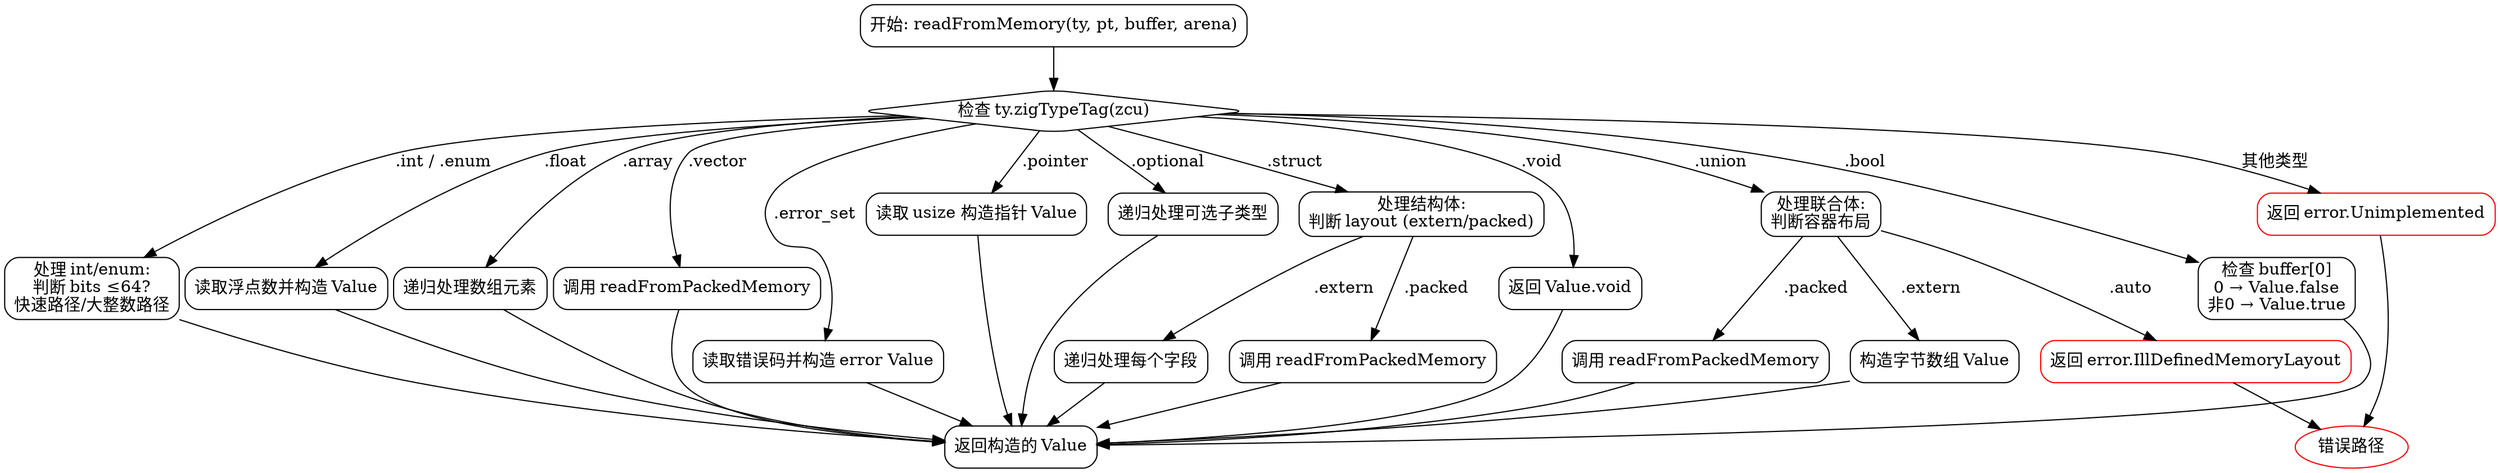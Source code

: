 
digraph readFromMemory_flowchart {
    graph [rankdir=TB];
    node [shape=rectangle, style=rounded];

    start [label="开始: readFromMemory(ty, pt, buffer, arena)"];
    check_ty [label="检查 ty.zigTypeTag(zcu)", shape=diamond];
    
    // 基本类型分支
    void_case [label="返回 Value.void"];
    bool_case [label="检查 buffer[0]\n0 → Value.false\n非0 → Value.true"];
    int_enum_case [label="处理 int/enum:\n判断 bits ≤64?\n快速路径/大整数路径"];
    float_case [label="读取浮点数并构造 Value"];
    array_case [label="递归处理数组元素"];
    vector_case [label="调用 readFromPackedMemory"];
    struct_case [label="处理结构体:\n判断 layout (extern/packed)"];
    error_set_case [label="读取错误码并构造 error Value"];
    union_case [label="处理联合体:\n判断容器布局"];
    pointer_case [label="读取 usize 构造指针 Value"];
    optional_case [label="递归处理可选子类型"];
    unimplemented [label="返回 error.Unimplemented", color=red];
    ill_defined [label="返回 error.IllDefinedMemoryLayout", color=red];
    
    // 连接节点
    start -> check_ty;
    
    check_ty -> void_case [label=".void"];
    check_ty -> bool_case [label=".bool"];
    check_ty -> int_enum_case [label=".int / .enum"];
    check_ty -> float_case [label=".float"];
    check_ty -> array_case [label=".array"];
    check_ty -> vector_case [label=".vector"];
    check_ty -> struct_case [label=".struct"];
    check_ty -> error_set_case [label=".error_set"];
    check_ty -> union_case [label=".union"];
    check_ty -> pointer_case [label=".pointer"];
    check_ty -> optional_case [label=".optional"];
    check_ty -> unimplemented [label="其他类型"];
    
    // 结构体分支
    struct_case -> struct_case_extern [label=".extern"];
    struct_case -> struct_case_packed [label=".packed"];
    struct_case_extern [label="递归处理每个字段"];
    struct_case_packed [label="调用 readFromPackedMemory"];
    
    // 联合体分支
    union_case -> ill_defined [label=".auto"];
    union_case -> union_extern [label=".extern"];
    union_case -> union_packed [label=".packed"];
    union_extern [label="构造字节数组 Value"];
    union_packed [label="调用 readFromPackedMemory"];
    
    // 通用返回路径
    void_case -> end;
    bool_case -> end;
    int_enum_case -> end;
    float_case -> end;
    array_case -> end;
    vector_case -> end;
    struct_case_extern -> end;
    struct_case_packed -> end;
    error_set_case -> end;
    union_extern -> end;
    union_packed -> end;
    pointer_case -> end;
    optional_case -> end;
    
    end [label="返回构造的 Value"];
    error_path [shape=oval, label="错误路径", color=red];
    ill_defined -> error_path;
    unimplemented -> error_path;
}
